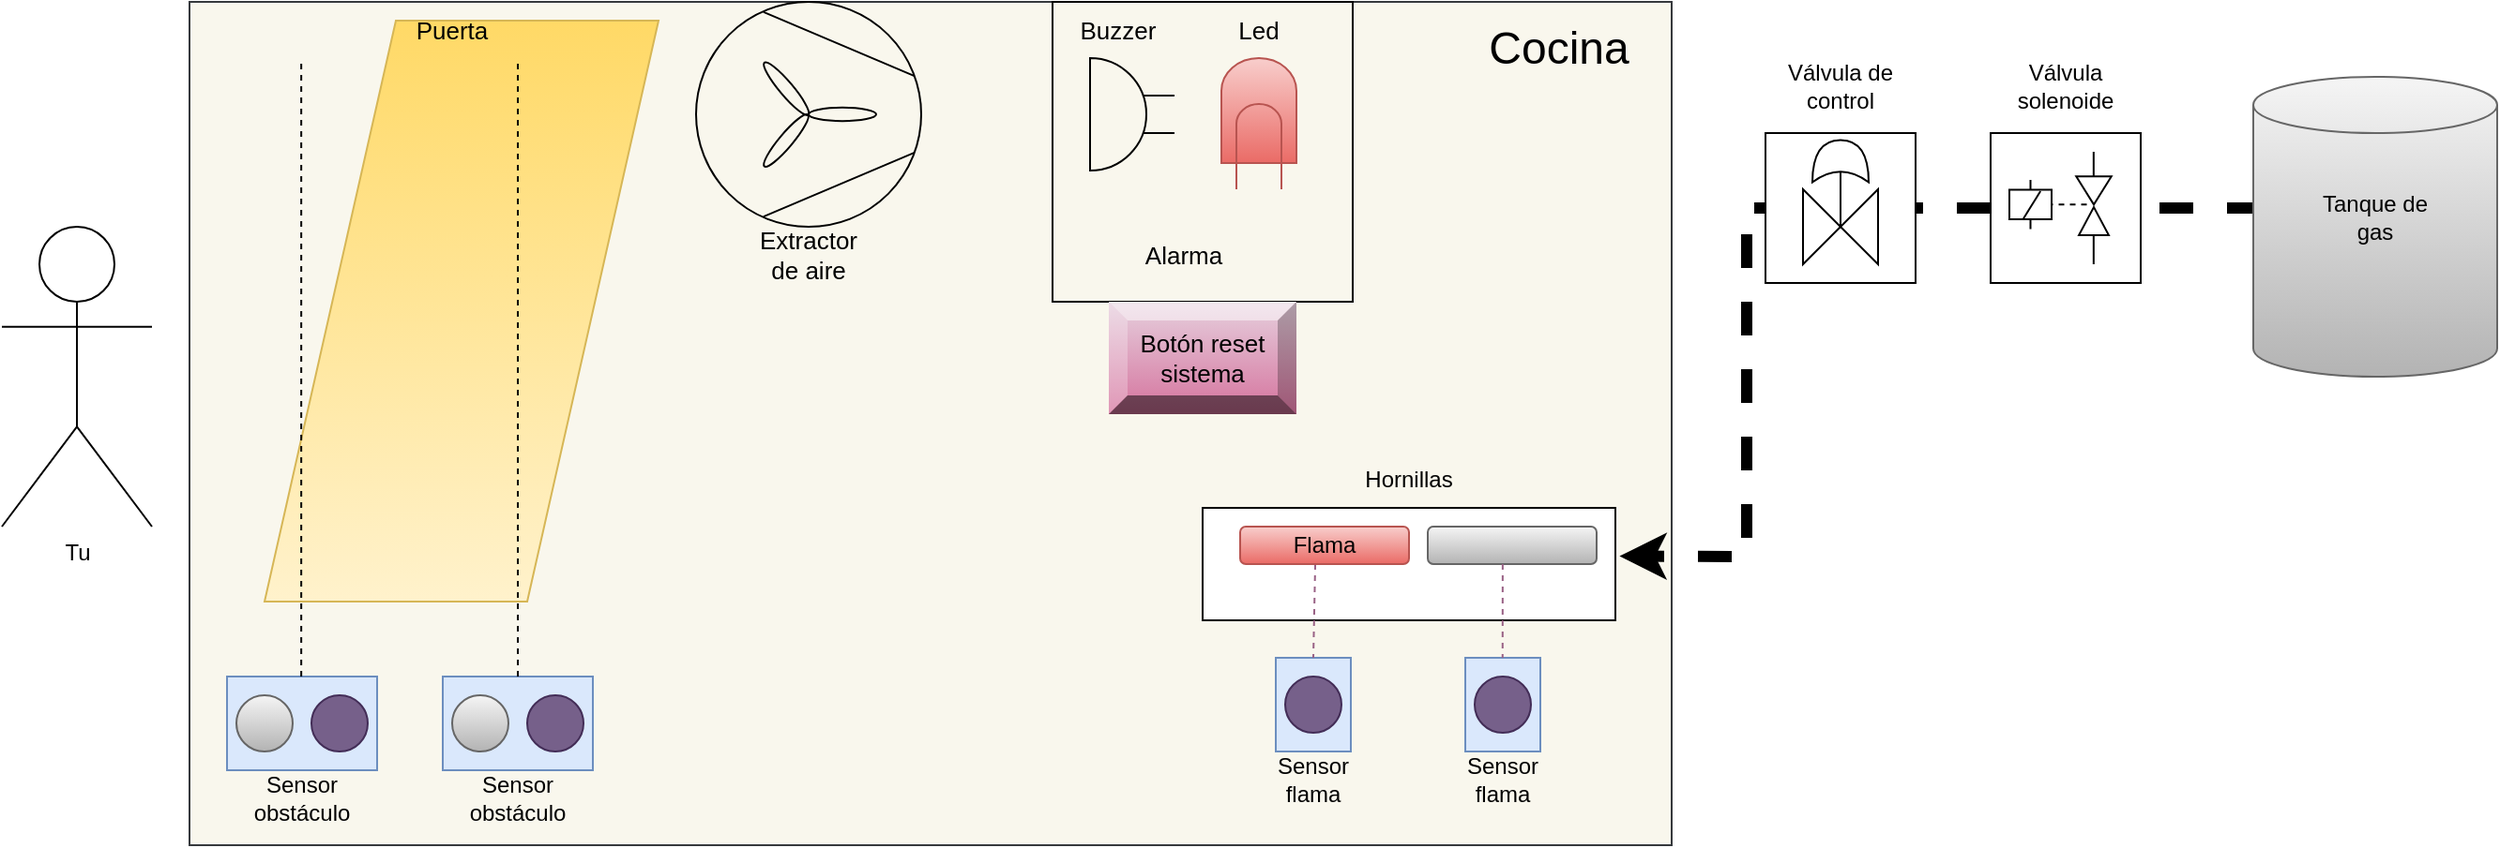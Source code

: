 <mxfile version="20.7.4" type="device"><diagram id="mHMVm9zLDs0U9cRhjARg" name="Page-1"><mxGraphModel dx="1764" dy="1256" grid="1" gridSize="10" guides="1" tooltips="1" connect="1" arrows="1" fold="1" page="1" pageScale="1" pageWidth="850" pageHeight="1100" math="0" shadow="0"><root><mxCell id="0"/><mxCell id="1" parent="0"/><mxCell id="EhHyOyRdFryoK8bJQMcE-83" value="" style="rounded=0;whiteSpace=wrap;html=1;fontSize=7;fillColor=#f9f7ed;movable=0;resizable=0;rotatable=0;deletable=0;editable=0;connectable=0;strokeColor=#36393d;" vertex="1" parent="1"><mxGeometry x="250" y="120" width="790" height="450" as="geometry"/></mxCell><mxCell id="EhHyOyRdFryoK8bJQMcE-1" value="Tu" style="shape=umlActor;verticalLabelPosition=bottom;verticalAlign=top;html=1;outlineConnect=0;" vertex="1" parent="1"><mxGeometry x="150" y="240" width="80" height="160" as="geometry"/></mxCell><mxCell id="EhHyOyRdFryoK8bJQMcE-16" value="" style="group" vertex="1" connectable="0" parent="1"><mxGeometry x="270" y="480" width="80" height="80" as="geometry"/></mxCell><mxCell id="EhHyOyRdFryoK8bJQMcE-4" value="Sensor obstáculo" style="text;html=1;strokeColor=none;fillColor=none;align=center;verticalAlign=middle;whiteSpace=wrap;rounded=0;" vertex="1" parent="EhHyOyRdFryoK8bJQMcE-16"><mxGeometry x="10" y="50" width="60" height="30" as="geometry"/></mxCell><mxCell id="EhHyOyRdFryoK8bJQMcE-8" value="" style="group" vertex="1" connectable="0" parent="EhHyOyRdFryoK8bJQMcE-16"><mxGeometry width="80" height="50" as="geometry"/></mxCell><mxCell id="EhHyOyRdFryoK8bJQMcE-2" value="" style="rounded=0;whiteSpace=wrap;html=1;fillColor=#dae8fc;strokeColor=#6c8ebf;" vertex="1" parent="EhHyOyRdFryoK8bJQMcE-8"><mxGeometry width="80" height="50" as="geometry"/></mxCell><mxCell id="EhHyOyRdFryoK8bJQMcE-7" value="" style="group" vertex="1" connectable="0" parent="EhHyOyRdFryoK8bJQMcE-8"><mxGeometry x="5" y="10" width="70" height="30" as="geometry"/></mxCell><mxCell id="EhHyOyRdFryoK8bJQMcE-5" value="" style="ellipse;whiteSpace=wrap;html=1;aspect=fixed;fillColor=#f5f5f5;gradientColor=#b3b3b3;strokeColor=#666666;" vertex="1" parent="EhHyOyRdFryoK8bJQMcE-7"><mxGeometry width="30" height="30" as="geometry"/></mxCell><mxCell id="EhHyOyRdFryoK8bJQMcE-6" value="" style="ellipse;whiteSpace=wrap;html=1;aspect=fixed;fillColor=#76608a;fontColor=#ffffff;strokeColor=#432D57;" vertex="1" parent="EhHyOyRdFryoK8bJQMcE-7"><mxGeometry x="40" width="30" height="30" as="geometry"/></mxCell><mxCell id="EhHyOyRdFryoK8bJQMcE-17" value="" style="group" vertex="1" connectable="0" parent="1"><mxGeometry x="385" y="480" width="80" height="80" as="geometry"/></mxCell><mxCell id="EhHyOyRdFryoK8bJQMcE-18" value="Sensor obstáculo" style="text;html=1;strokeColor=none;fillColor=none;align=center;verticalAlign=middle;whiteSpace=wrap;rounded=0;" vertex="1" parent="EhHyOyRdFryoK8bJQMcE-17"><mxGeometry x="10" y="50" width="60" height="30" as="geometry"/></mxCell><mxCell id="EhHyOyRdFryoK8bJQMcE-19" value="" style="group" vertex="1" connectable="0" parent="EhHyOyRdFryoK8bJQMcE-17"><mxGeometry width="80" height="50" as="geometry"/></mxCell><mxCell id="EhHyOyRdFryoK8bJQMcE-20" value="" style="rounded=0;whiteSpace=wrap;html=1;fillColor=#dae8fc;strokeColor=#6c8ebf;" vertex="1" parent="EhHyOyRdFryoK8bJQMcE-19"><mxGeometry width="80" height="50" as="geometry"/></mxCell><mxCell id="EhHyOyRdFryoK8bJQMcE-21" value="" style="group" vertex="1" connectable="0" parent="EhHyOyRdFryoK8bJQMcE-19"><mxGeometry x="5" y="10" width="70" height="30" as="geometry"/></mxCell><mxCell id="EhHyOyRdFryoK8bJQMcE-22" value="" style="ellipse;whiteSpace=wrap;html=1;aspect=fixed;fillColor=#f5f5f5;gradientColor=#b3b3b3;strokeColor=#666666;" vertex="1" parent="EhHyOyRdFryoK8bJQMcE-21"><mxGeometry width="30" height="30" as="geometry"/></mxCell><mxCell id="EhHyOyRdFryoK8bJQMcE-23" value="" style="ellipse;whiteSpace=wrap;html=1;aspect=fixed;fillColor=#76608a;fontColor=#ffffff;strokeColor=#432D57;" vertex="1" parent="EhHyOyRdFryoK8bJQMcE-21"><mxGeometry x="40" width="30" height="30" as="geometry"/></mxCell><mxCell id="EhHyOyRdFryoK8bJQMcE-24" value="" style="shape=parallelogram;perimeter=parallelogramPerimeter;whiteSpace=wrap;html=1;fixedSize=1;size=70;direction=west;fillColor=#fff2cc;gradientColor=#ffd966;strokeColor=#d6b656;" vertex="1" parent="1"><mxGeometry x="290" y="130" width="210" height="310" as="geometry"/></mxCell><mxCell id="EhHyOyRdFryoK8bJQMcE-29" value="" style="endArrow=none;html=1;rounded=0;dashed=1;" edge="1" parent="1"><mxGeometry width="50" height="50" relative="1" as="geometry"><mxPoint x="309.57" y="480" as="sourcePoint"/><mxPoint x="309.57" y="150" as="targetPoint"/></mxGeometry></mxCell><mxCell id="EhHyOyRdFryoK8bJQMcE-30" value="" style="endArrow=none;html=1;rounded=0;dashed=1;" edge="1" parent="1"><mxGeometry width="50" height="50" relative="1" as="geometry"><mxPoint x="425.0" y="480" as="sourcePoint"/><mxPoint x="425.0" y="150" as="targetPoint"/></mxGeometry></mxCell><mxCell id="EhHyOyRdFryoK8bJQMcE-33" value="" style="rounded=0;whiteSpace=wrap;html=1;" vertex="1" parent="1"><mxGeometry x="790" y="390" width="220" height="60" as="geometry"/></mxCell><mxCell id="EhHyOyRdFryoK8bJQMcE-42" value="" style="group" vertex="1" connectable="0" parent="1"><mxGeometry x="819" y="470" width="60" height="80" as="geometry"/></mxCell><mxCell id="EhHyOyRdFryoK8bJQMcE-36" value="Sensor flama" style="text;html=1;strokeColor=none;fillColor=none;align=center;verticalAlign=middle;whiteSpace=wrap;rounded=0;" vertex="1" parent="EhHyOyRdFryoK8bJQMcE-42"><mxGeometry y="50" width="60" height="30" as="geometry"/></mxCell><mxCell id="EhHyOyRdFryoK8bJQMcE-38" value="" style="rounded=0;whiteSpace=wrap;html=1;fillColor=#dae8fc;strokeColor=#6c8ebf;" vertex="1" parent="EhHyOyRdFryoK8bJQMcE-42"><mxGeometry x="10" width="40" height="50" as="geometry"/></mxCell><mxCell id="EhHyOyRdFryoK8bJQMcE-41" value="" style="ellipse;whiteSpace=wrap;html=1;aspect=fixed;fillColor=#76608a;fontColor=#ffffff;strokeColor=#432D57;" vertex="1" parent="EhHyOyRdFryoK8bJQMcE-42"><mxGeometry x="15" y="10" width="30" height="30" as="geometry"/></mxCell><mxCell id="EhHyOyRdFryoK8bJQMcE-43" value="" style="endArrow=none;html=1;rounded=0;dashed=1;fillColor=#e6d0de;gradientColor=#d5739d;strokeColor=#996185;exitX=0.417;exitY=0.833;exitDx=0;exitDy=0;exitPerimeter=0;" edge="1" parent="1" source="EhHyOyRdFryoK8bJQMcE-50"><mxGeometry x="-1" y="94" width="50" height="50" relative="1" as="geometry"><mxPoint x="849" y="430" as="sourcePoint"/><mxPoint x="849" y="470" as="targetPoint"/><mxPoint x="-44" y="-80" as="offset"/></mxGeometry></mxCell><mxCell id="EhHyOyRdFryoK8bJQMcE-44" value="" style="rounded=1;whiteSpace=wrap;html=1;fillColor=#f5f5f5;gradientColor=#b3b3b3;strokeColor=#666666;" vertex="1" parent="1"><mxGeometry x="910" y="400" width="90" height="20" as="geometry"/></mxCell><mxCell id="EhHyOyRdFryoK8bJQMcE-45" value="" style="group" vertex="1" connectable="0" parent="1"><mxGeometry x="920" y="470" width="60" height="80" as="geometry"/></mxCell><mxCell id="EhHyOyRdFryoK8bJQMcE-46" value="Sensor flama" style="text;html=1;strokeColor=none;fillColor=none;align=center;verticalAlign=middle;whiteSpace=wrap;rounded=0;" vertex="1" parent="EhHyOyRdFryoK8bJQMcE-45"><mxGeometry y="50" width="60" height="30" as="geometry"/></mxCell><mxCell id="EhHyOyRdFryoK8bJQMcE-47" value="" style="rounded=0;whiteSpace=wrap;html=1;fillColor=#dae8fc;strokeColor=#6c8ebf;" vertex="1" parent="EhHyOyRdFryoK8bJQMcE-45"><mxGeometry x="10" width="40" height="50" as="geometry"/></mxCell><mxCell id="EhHyOyRdFryoK8bJQMcE-48" value="" style="ellipse;whiteSpace=wrap;html=1;aspect=fixed;fillColor=#76608a;fontColor=#ffffff;strokeColor=#432D57;" vertex="1" parent="EhHyOyRdFryoK8bJQMcE-45"><mxGeometry x="15" y="10" width="30" height="30" as="geometry"/></mxCell><mxCell id="EhHyOyRdFryoK8bJQMcE-49" value="" style="endArrow=none;html=1;rounded=0;dashed=1;fillColor=#e6d0de;gradientColor=#d5739d;strokeColor=#996185;exitX=0.727;exitY=0.5;exitDx=0;exitDy=0;exitPerimeter=0;" edge="1" parent="1" source="EhHyOyRdFryoK8bJQMcE-33"><mxGeometry x="-1" y="94" width="50" height="50" relative="1" as="geometry"><mxPoint x="949.88" y="430" as="sourcePoint"/><mxPoint x="949.88" y="470" as="targetPoint"/><mxPoint x="-44" y="-80" as="offset"/></mxGeometry></mxCell><mxCell id="EhHyOyRdFryoK8bJQMcE-51" value="Hornillas" style="text;html=1;strokeColor=none;fillColor=none;align=center;verticalAlign=middle;whiteSpace=wrap;rounded=0;" vertex="1" parent="1"><mxGeometry x="870" y="360" width="60" height="30" as="geometry"/></mxCell><mxCell id="EhHyOyRdFryoK8bJQMcE-52" value="" style="endArrow=classic;html=1;rounded=0;dashed=1;entryX=1.01;entryY=0.429;entryDx=0;entryDy=0;entryPerimeter=0;strokeWidth=6;" edge="1" parent="1" target="EhHyOyRdFryoK8bJQMcE-33"><mxGeometry width="50" height="50" relative="1" as="geometry"><mxPoint x="1390" y="230" as="sourcePoint"/><mxPoint x="1230" y="240" as="targetPoint"/><Array as="points"><mxPoint x="1080" y="230"/><mxPoint x="1080" y="416"/></Array></mxGeometry></mxCell><mxCell id="EhHyOyRdFryoK8bJQMcE-55" value="" style="whiteSpace=wrap;html=1;aspect=fixed;" vertex="1" parent="1"><mxGeometry x="1210" y="190" width="80" height="80" as="geometry"/></mxCell><mxCell id="EhHyOyRdFryoK8bJQMcE-63" value="" style="whiteSpace=wrap;html=1;aspect=fixed;" vertex="1" parent="1"><mxGeometry x="1090" y="190" width="80" height="80" as="geometry"/></mxCell><mxCell id="EhHyOyRdFryoK8bJQMcE-64" value="" style="triangle;whiteSpace=wrap;html=1;" vertex="1" parent="1"><mxGeometry x="1110" y="220" width="20" height="40" as="geometry"/></mxCell><mxCell id="EhHyOyRdFryoK8bJQMcE-65" value="" style="triangle;whiteSpace=wrap;html=1;rotation=-180;" vertex="1" parent="1"><mxGeometry x="1130" y="220" width="20" height="40" as="geometry"/></mxCell><mxCell id="EhHyOyRdFryoK8bJQMcE-66" value="" style="endArrow=none;html=1;rounded=0;exitX=1;exitY=0.5;exitDx=0;exitDy=0;" edge="1" parent="1" source="EhHyOyRdFryoK8bJQMcE-64"><mxGeometry width="50" height="50" relative="1" as="geometry"><mxPoint x="1120" y="270" as="sourcePoint"/><mxPoint x="1130" y="210" as="targetPoint"/></mxGeometry></mxCell><mxCell id="EhHyOyRdFryoK8bJQMcE-69" value="" style="shape=xor;whiteSpace=wrap;html=1;fillColor=default;rotation=-90;" vertex="1" parent="1"><mxGeometry x="1118.75" y="190" width="22.5" height="30" as="geometry"/></mxCell><mxCell id="EhHyOyRdFryoK8bJQMcE-70" value="Válvula de control" style="text;html=1;strokeColor=none;fillColor=none;align=center;verticalAlign=middle;whiteSpace=wrap;rounded=0;" vertex="1" parent="1"><mxGeometry x="1100" y="150" width="60" height="30" as="geometry"/></mxCell><mxCell id="EhHyOyRdFryoK8bJQMcE-71" value="Válvula solenoide" style="text;html=1;strokeColor=none;fillColor=none;align=center;verticalAlign=middle;whiteSpace=wrap;rounded=0;" vertex="1" parent="1"><mxGeometry x="1220" y="150" width="60" height="30" as="geometry"/></mxCell><mxCell id="EhHyOyRdFryoK8bJQMcE-80" value="" style="group" vertex="1" connectable="0" parent="1"><mxGeometry x="1220" y="200" width="54.38" height="60" as="geometry"/></mxCell><mxCell id="EhHyOyRdFryoK8bJQMcE-79" value="" style="endArrow=none;html=1;rounded=0;fontSize=7;" edge="1" parent="EhHyOyRdFryoK8bJQMcE-80"><mxGeometry width="50" height="50" relative="1" as="geometry"><mxPoint x="44.914" y="15" as="sourcePoint"/><mxPoint x="44.914" as="targetPoint"/></mxGeometry></mxCell><mxCell id="EhHyOyRdFryoK8bJQMcE-74" value="" style="pointerEvents=1;verticalLabelPosition=bottom;shadow=0;dashed=0;align=center;html=1;verticalAlign=top;shape=mxgraph.electrical.electro-mechanical.relay_coil;fontSize=7;fillColor=default;" vertex="1" parent="EhHyOyRdFryoK8bJQMcE-80"><mxGeometry y="15" width="22.502" height="26.25" as="geometry"/></mxCell><mxCell id="EhHyOyRdFryoK8bJQMcE-56" value="" style="triangle;whiteSpace=wrap;html=1;rotation=-90;" vertex="1" parent="EhHyOyRdFryoK8bJQMcE-80"><mxGeometry x="37.503" y="29.062" width="15.001" height="15.938" as="geometry"/></mxCell><mxCell id="EhHyOyRdFryoK8bJQMcE-57" value="" style="triangle;whiteSpace=wrap;html=1;rotation=-270;" vertex="1" parent="EhHyOyRdFryoK8bJQMcE-80"><mxGeometry x="37.503" y="11.25" width="15.001" height="18.75" as="geometry"/></mxCell><mxCell id="EhHyOyRdFryoK8bJQMcE-59" value="" style="endArrow=none;html=1;rounded=0;dashed=1;" edge="1" parent="EhHyOyRdFryoK8bJQMcE-80"><mxGeometry width="50" height="50" relative="1" as="geometry"><mxPoint x="41.254" y="28.125" as="sourcePoint"/><mxPoint x="22.502" y="28.125" as="targetPoint"/></mxGeometry></mxCell><mxCell id="EhHyOyRdFryoK8bJQMcE-77" value="" style="endArrow=none;html=1;rounded=0;fontSize=7;entryX=0.737;entryY=0.23;entryDx=0;entryDy=0;entryPerimeter=0;" edge="1" parent="EhHyOyRdFryoK8bJQMcE-80" target="EhHyOyRdFryoK8bJQMcE-74"><mxGeometry width="50" height="50" relative="1" as="geometry"><mxPoint x="7.501" y="35.625" as="sourcePoint"/><mxPoint x="45.004" y="-1.875" as="targetPoint"/></mxGeometry></mxCell><mxCell id="EhHyOyRdFryoK8bJQMcE-78" value="" style="endArrow=none;html=1;rounded=0;fontSize=7;" edge="1" parent="EhHyOyRdFryoK8bJQMcE-80"><mxGeometry width="50" height="50" relative="1" as="geometry"><mxPoint x="44.914" y="60" as="sourcePoint"/><mxPoint x="44.914" y="45" as="targetPoint"/></mxGeometry></mxCell><mxCell id="EhHyOyRdFryoK8bJQMcE-84" value="" style="group" vertex="1" connectable="0" parent="1"><mxGeometry x="810" y="395" width="90" height="30" as="geometry"/></mxCell><mxCell id="EhHyOyRdFryoK8bJQMcE-34" value="" style="rounded=1;whiteSpace=wrap;html=1;fillColor=#f8cecc;gradientColor=#ea6b66;strokeColor=#b85450;" vertex="1" parent="EhHyOyRdFryoK8bJQMcE-84"><mxGeometry y="5" width="90" height="20" as="geometry"/></mxCell><mxCell id="EhHyOyRdFryoK8bJQMcE-50" value="Flama" style="text;html=1;strokeColor=none;fillColor=none;align=center;verticalAlign=middle;whiteSpace=wrap;rounded=0;" vertex="1" parent="EhHyOyRdFryoK8bJQMcE-84"><mxGeometry x="15" width="60" height="30" as="geometry"/></mxCell><mxCell id="EhHyOyRdFryoK8bJQMcE-86" value="&lt;font style=&quot;font-size: 24px;&quot;&gt;Cocina&lt;/font&gt;" style="text;html=1;strokeColor=none;fillColor=none;align=center;verticalAlign=middle;whiteSpace=wrap;rounded=0;fontSize=7;" vertex="1" parent="1"><mxGeometry x="950" y="130" width="60" height="30" as="geometry"/></mxCell><mxCell id="EhHyOyRdFryoK8bJQMcE-87" value="Puerta" style="text;html=1;strokeColor=none;fillColor=none;align=center;verticalAlign=middle;whiteSpace=wrap;rounded=0;fontSize=13;" vertex="1" parent="1"><mxGeometry x="360" y="120" width="60" height="30" as="geometry"/></mxCell><mxCell id="EhHyOyRdFryoK8bJQMcE-92" value="" style="pointerEvents=1;verticalLabelPosition=bottom;shadow=0;dashed=0;align=center;html=1;verticalAlign=top;shape=mxgraph.electrical.electro-mechanical.buzzer;fontSize=13;fillColor=none;" vertex="1" parent="1"><mxGeometry x="730" y="150" width="45" height="60" as="geometry"/></mxCell><mxCell id="EhHyOyRdFryoK8bJQMcE-93" value="" style="group" vertex="1" connectable="0" parent="1"><mxGeometry x="520" y="120" width="120" height="150" as="geometry"/></mxCell><mxCell id="EhHyOyRdFryoK8bJQMcE-90" value="" style="verticalLabelPosition=bottom;outlineConnect=0;align=center;dashed=0;html=1;verticalAlign=top;shape=mxgraph.pid2misc.fan;fanType=common;fontSize=13;fillColor=none;" vertex="1" parent="EhHyOyRdFryoK8bJQMcE-93"><mxGeometry width="120" height="120" as="geometry"/></mxCell><mxCell id="EhHyOyRdFryoK8bJQMcE-91" value="Extractor de aire" style="text;html=1;strokeColor=none;fillColor=none;align=center;verticalAlign=middle;whiteSpace=wrap;rounded=0;fontSize=13;" vertex="1" parent="EhHyOyRdFryoK8bJQMcE-93"><mxGeometry x="30" y="120" width="60" height="30" as="geometry"/></mxCell><mxCell id="EhHyOyRdFryoK8bJQMcE-94" value="" style="verticalLabelPosition=bottom;shadow=0;dashed=0;align=center;html=1;verticalAlign=top;shape=mxgraph.electrical.opto_electronics.lamp;fontSize=13;fillColor=#f8cecc;gradientColor=#ea6b66;strokeColor=#b85450;" vertex="1" parent="1"><mxGeometry x="800" y="150" width="40" height="70" as="geometry"/></mxCell><mxCell id="EhHyOyRdFryoK8bJQMcE-95" value="" style="group" vertex="1" connectable="0" parent="1"><mxGeometry x="1350" y="160" width="130" height="160" as="geometry"/></mxCell><mxCell id="EhHyOyRdFryoK8bJQMcE-53" value="" style="shape=cylinder3;whiteSpace=wrap;html=1;boundedLbl=1;backgroundOutline=1;size=15;fillColor=#f5f5f5;gradientColor=#b3b3b3;strokeColor=#666666;" vertex="1" parent="EhHyOyRdFryoK8bJQMcE-95"><mxGeometry width="130" height="160" as="geometry"/></mxCell><mxCell id="EhHyOyRdFryoK8bJQMcE-54" value="Tanque de gas" style="text;html=1;strokeColor=none;fillColor=none;align=center;verticalAlign=middle;whiteSpace=wrap;rounded=0;" vertex="1" parent="EhHyOyRdFryoK8bJQMcE-95"><mxGeometry x="35" y="60" width="60" height="30" as="geometry"/></mxCell><mxCell id="EhHyOyRdFryoK8bJQMcE-96" value="" style="rounded=0;whiteSpace=wrap;html=1;fontSize=13;fillColor=none;" vertex="1" parent="1"><mxGeometry x="710" y="120" width="160" height="160" as="geometry"/></mxCell><mxCell id="EhHyOyRdFryoK8bJQMcE-97" value="Alarma" style="text;html=1;strokeColor=none;fillColor=none;align=center;verticalAlign=middle;whiteSpace=wrap;rounded=0;fontSize=13;" vertex="1" parent="1"><mxGeometry x="750" y="240" width="60" height="30" as="geometry"/></mxCell><mxCell id="EhHyOyRdFryoK8bJQMcE-98" value="Buzzer" style="text;html=1;strokeColor=none;fillColor=none;align=center;verticalAlign=middle;whiteSpace=wrap;rounded=0;fontSize=13;" vertex="1" parent="1"><mxGeometry x="715" y="120" width="60" height="30" as="geometry"/></mxCell><mxCell id="EhHyOyRdFryoK8bJQMcE-99" value="Led" style="text;html=1;strokeColor=none;fillColor=none;align=center;verticalAlign=middle;whiteSpace=wrap;rounded=0;fontSize=13;" vertex="1" parent="1"><mxGeometry x="790" y="120" width="60" height="30" as="geometry"/></mxCell><mxCell id="EhHyOyRdFryoK8bJQMcE-100" value="Botón reset sistema" style="labelPosition=center;verticalLabelPosition=middle;align=center;html=1;shape=mxgraph.basic.shaded_button;dx=10;fillColor=#e6d0de;strokeColor=#996185;whiteSpace=wrap;fontSize=13;gradientColor=#d5739d;" vertex="1" parent="1"><mxGeometry x="740" y="280" width="100" height="60" as="geometry"/></mxCell></root></mxGraphModel></diagram></mxfile>